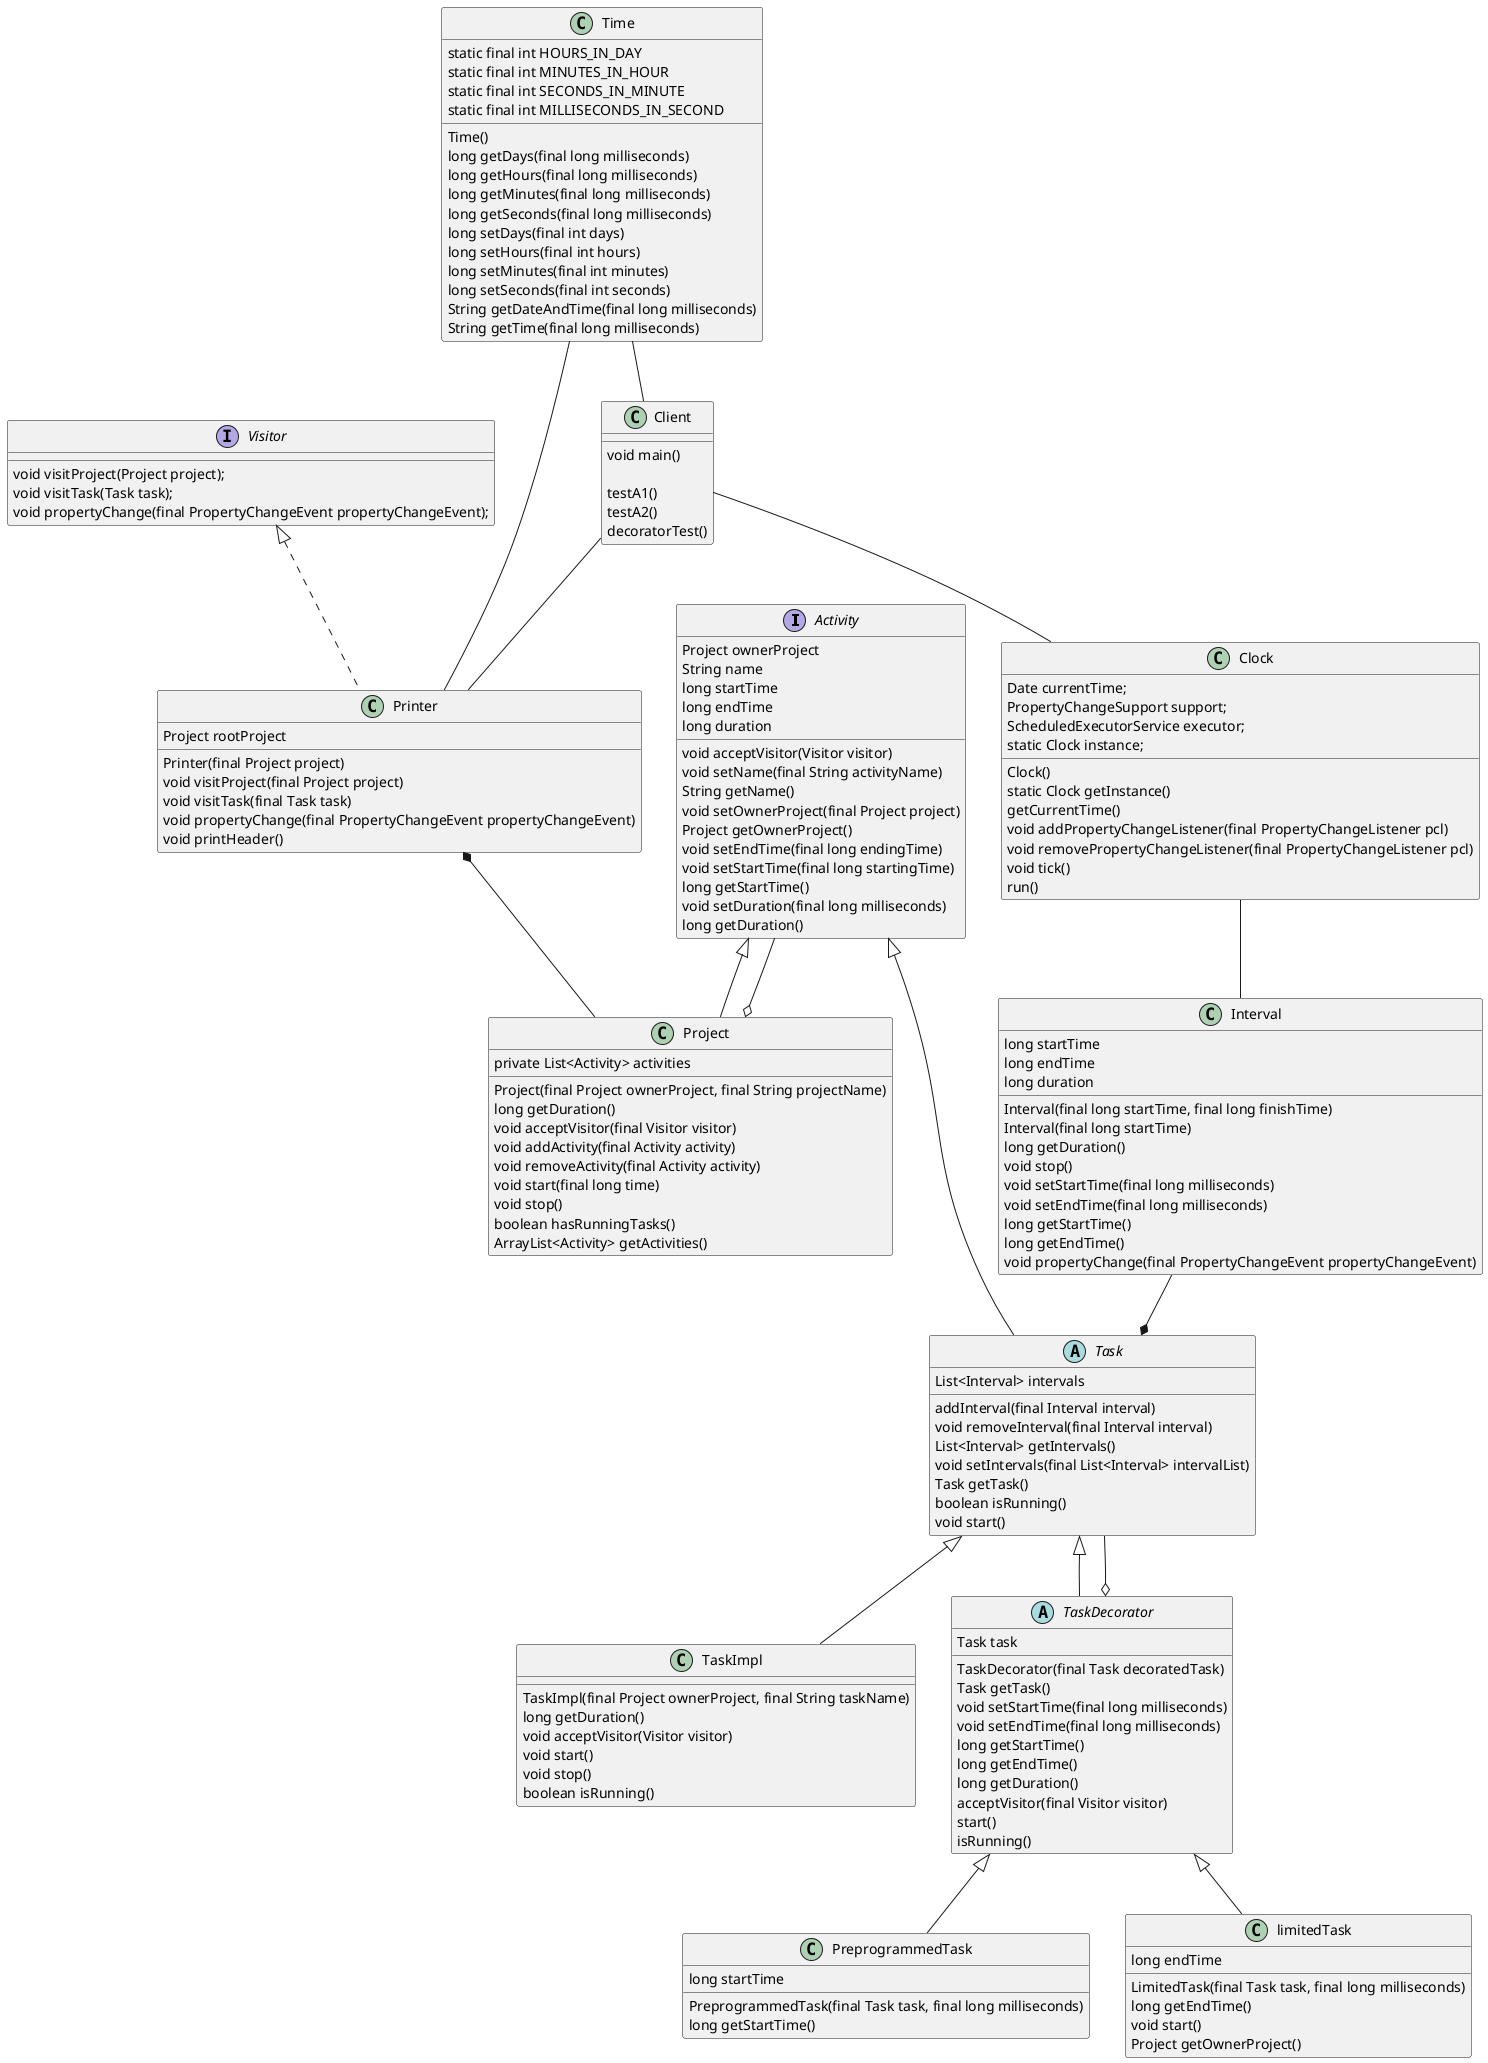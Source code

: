 @startuml

interface Activity {

Project ownerProject
String name
long startTime
long endTime
long duration

void acceptVisitor(Visitor visitor)
void setName(final String activityName)
String getName()
void setOwnerProject(final Project project)
Project getOwnerProject()
void setEndTime(final long endingTime)
void setStartTime(final long startingTime)
long getStartTime()
void setDuration(final long milliseconds)
long getDuration()
}

class Project extends Activity {
private List<Activity> activities

Project(final Project ownerProject, final String projectName)
long getDuration()
void acceptVisitor(final Visitor visitor)
void addActivity(final Activity activity)
void removeActivity(final Activity activity)
void start(final long time)
void stop()
boolean hasRunningTasks()
ArrayList<Activity> getActivities()

}

Project o-- Activity

abstract class Task extends Activity {

List<Interval> intervals
addInterval(final Interval interval)
void removeInterval(final Interval interval)
List<Interval> getIntervals()
void setIntervals(final List<Interval> intervalList)
Task getTask()
boolean isRunning()
void start()

}




class TaskImpl extends Task {

TaskImpl(final Project ownerProject, final String taskName)
long getDuration()
void acceptVisitor(Visitor visitor)
void start()
void stop()
boolean isRunning()

}

class PreprogrammedTask extends TaskDecorator {

long startTime

PreprogrammedTask(final Task task, final long milliseconds)
long getStartTime()

}

abstract class TaskDecorator extends Task {

Task task

TaskDecorator(final Task decoratedTask)
Task getTask()
void setStartTime(final long milliseconds)
void setEndTime(final long milliseconds)
long getStartTime()
long getEndTime()
long getDuration()
acceptVisitor(final Visitor visitor)
start()
isRunning()

}

TaskDecorator o-- Task

interface Visitor {

void visitProject(Project project);
void visitTask(Task task);
void propertyChange(final PropertyChangeEvent propertyChangeEvent);

}

class Printer implements Visitor {
Project rootProject

Printer(final Project project)
void visitProject(final Project project)
void visitTask(final Task task)
void propertyChange(final PropertyChangeEvent propertyChangeEvent)
void printHeader()
}

class Interval {
long startTime
long endTime
long duration


Interval(final long startTime, final long finishTime)
Interval(final long startTime)
long getDuration()
void stop()
void setStartTime(final long milliseconds)
void setEndTime(final long milliseconds)
long getStartTime()
long getEndTime()
void propertyChange(final PropertyChangeEvent propertyChangeEvent)

}

Interval --* Task


class Clock {
Date currentTime;
PropertyChangeSupport support;
ScheduledExecutorService executor;
static Clock instance;

Clock()
static Clock getInstance()
getCurrentTime()
void addPropertyChangeListener(final PropertyChangeListener pcl)
void removePropertyChangeListener(final PropertyChangeListener pcl)
void tick()
run()

}

class Time {

static final int HOURS_IN_DAY
static final int MINUTES_IN_HOUR
static final int SECONDS_IN_MINUTE
static final int MILLISECONDS_IN_SECOND

Time()
long getDays(final long milliseconds)
long getHours(final long milliseconds)
long getMinutes(final long milliseconds)
long getSeconds(final long milliseconds)
long setDays(final int days)
long setHours(final int hours)
long setMinutes(final int minutes)
long setSeconds(final int seconds)
String getDateAndTime(final long milliseconds)
String getTime(final long milliseconds)

}


class limitedTask extends TaskDecorator {
long endTime

LimitedTask(final Task task, final long milliseconds)
long getEndTime()
void start()
Project getOwnerProject()

}

class Client {

void main()

testA1()
testA2()
decoratorTest()

}

Printer *-- Project

Client -- Clock
Clock -- Interval
Client -- Printer

Time -- Printer
Time --Client
@enduml